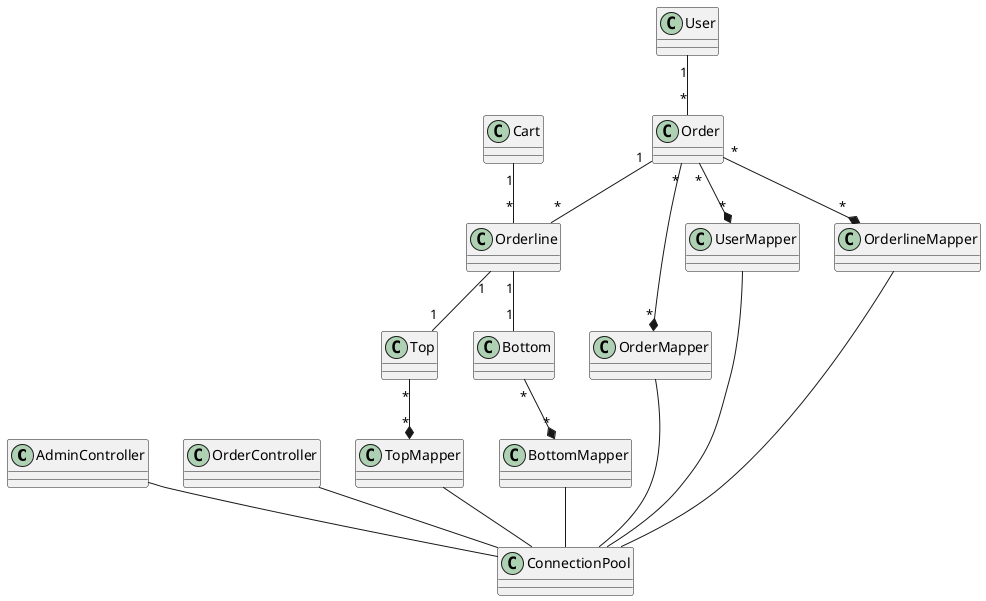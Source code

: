 @startuml
'https://plantuml.com/class-diagram

class AdminController {
}

class OrderController {
}

class Order {
}

class User {
}

class Cart {
}

class Orderline {
}

class Top {
}

class Bottom {
}

class OrderMapper {
}

class UserMapper {
}

class TopMapper {
}

class BottomMapper {
}


class User
class Top
class Bottom
class Order
class Orderline
class Cart
class AdminController
class OrderController
class ConnectionPool
class UserMapper
class OrderMapper
class OrderlineMapper
class TopMapper
class BottomMapper

User "1" -- "*" Order
Order "1" -- "*" Orderline
Orderline "1" -- "1" Top
Orderline "1" -- "1" Bottom
Cart "1" -- "*" Orderline
Order "*"--*"*" UserMapper
Order "*"--*"*"OrderMapper
Order "*"--*"*" OrderlineMapper
Top "*"--*"*" TopMapper
Bottom "*"--*"*" BottomMapper

AdminController -- ConnectionPool
OrderController -- ConnectionPool
UserMapper -- ConnectionPool
OrderMapper -- ConnectionPool
OrderlineMapper -- ConnectionPool
TopMapper -- ConnectionPool
BottomMapper -- ConnectionPool


@enduml